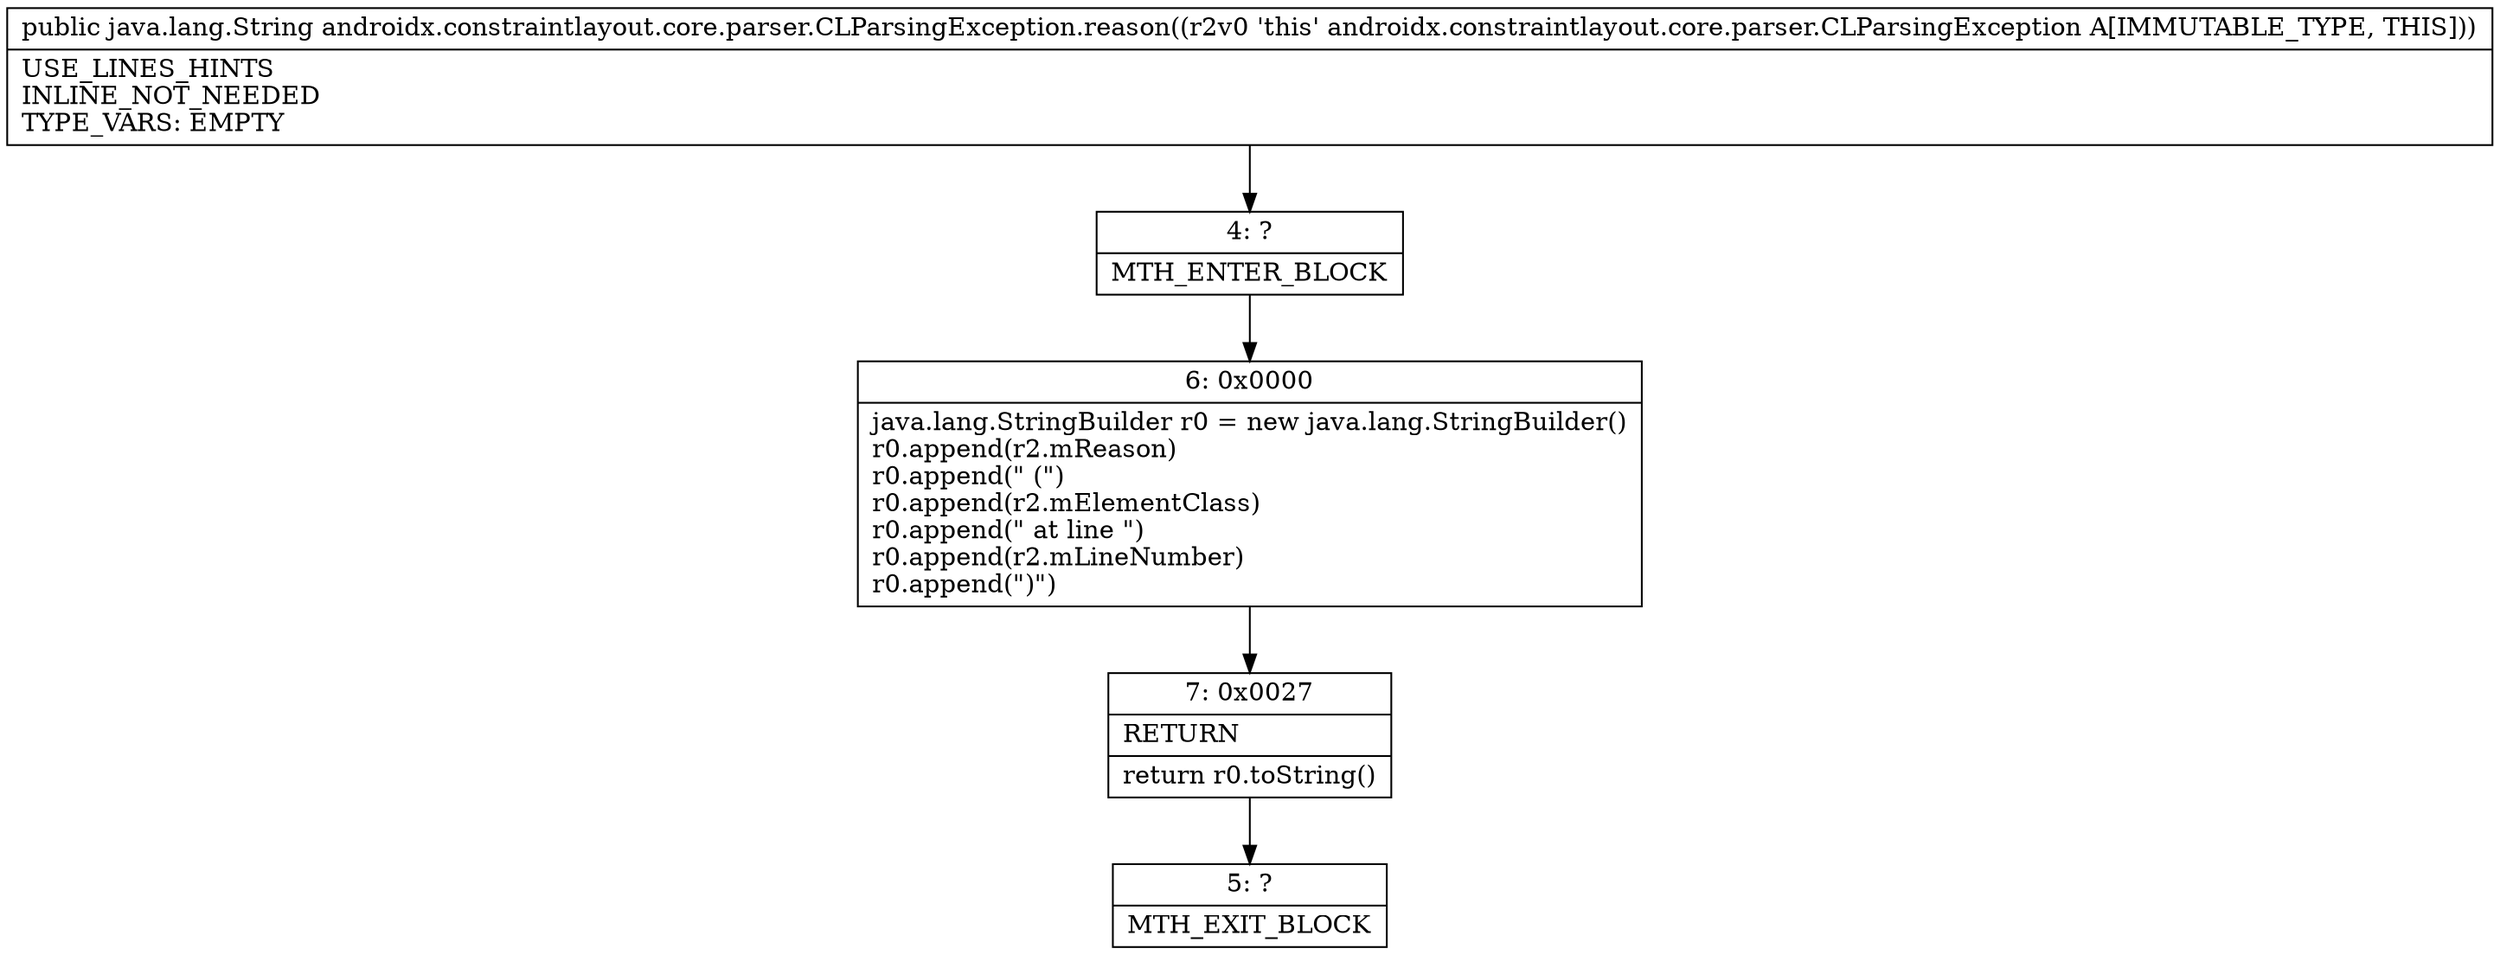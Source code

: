 digraph "CFG forandroidx.constraintlayout.core.parser.CLParsingException.reason()Ljava\/lang\/String;" {
Node_4 [shape=record,label="{4\:\ ?|MTH_ENTER_BLOCK\l}"];
Node_6 [shape=record,label="{6\:\ 0x0000|java.lang.StringBuilder r0 = new java.lang.StringBuilder()\lr0.append(r2.mReason)\lr0.append(\" (\")\lr0.append(r2.mElementClass)\lr0.append(\" at line \")\lr0.append(r2.mLineNumber)\lr0.append(\")\")\l}"];
Node_7 [shape=record,label="{7\:\ 0x0027|RETURN\l|return r0.toString()\l}"];
Node_5 [shape=record,label="{5\:\ ?|MTH_EXIT_BLOCK\l}"];
MethodNode[shape=record,label="{public java.lang.String androidx.constraintlayout.core.parser.CLParsingException.reason((r2v0 'this' androidx.constraintlayout.core.parser.CLParsingException A[IMMUTABLE_TYPE, THIS]))  | USE_LINES_HINTS\lINLINE_NOT_NEEDED\lTYPE_VARS: EMPTY\l}"];
MethodNode -> Node_4;Node_4 -> Node_6;
Node_6 -> Node_7;
Node_7 -> Node_5;
}

